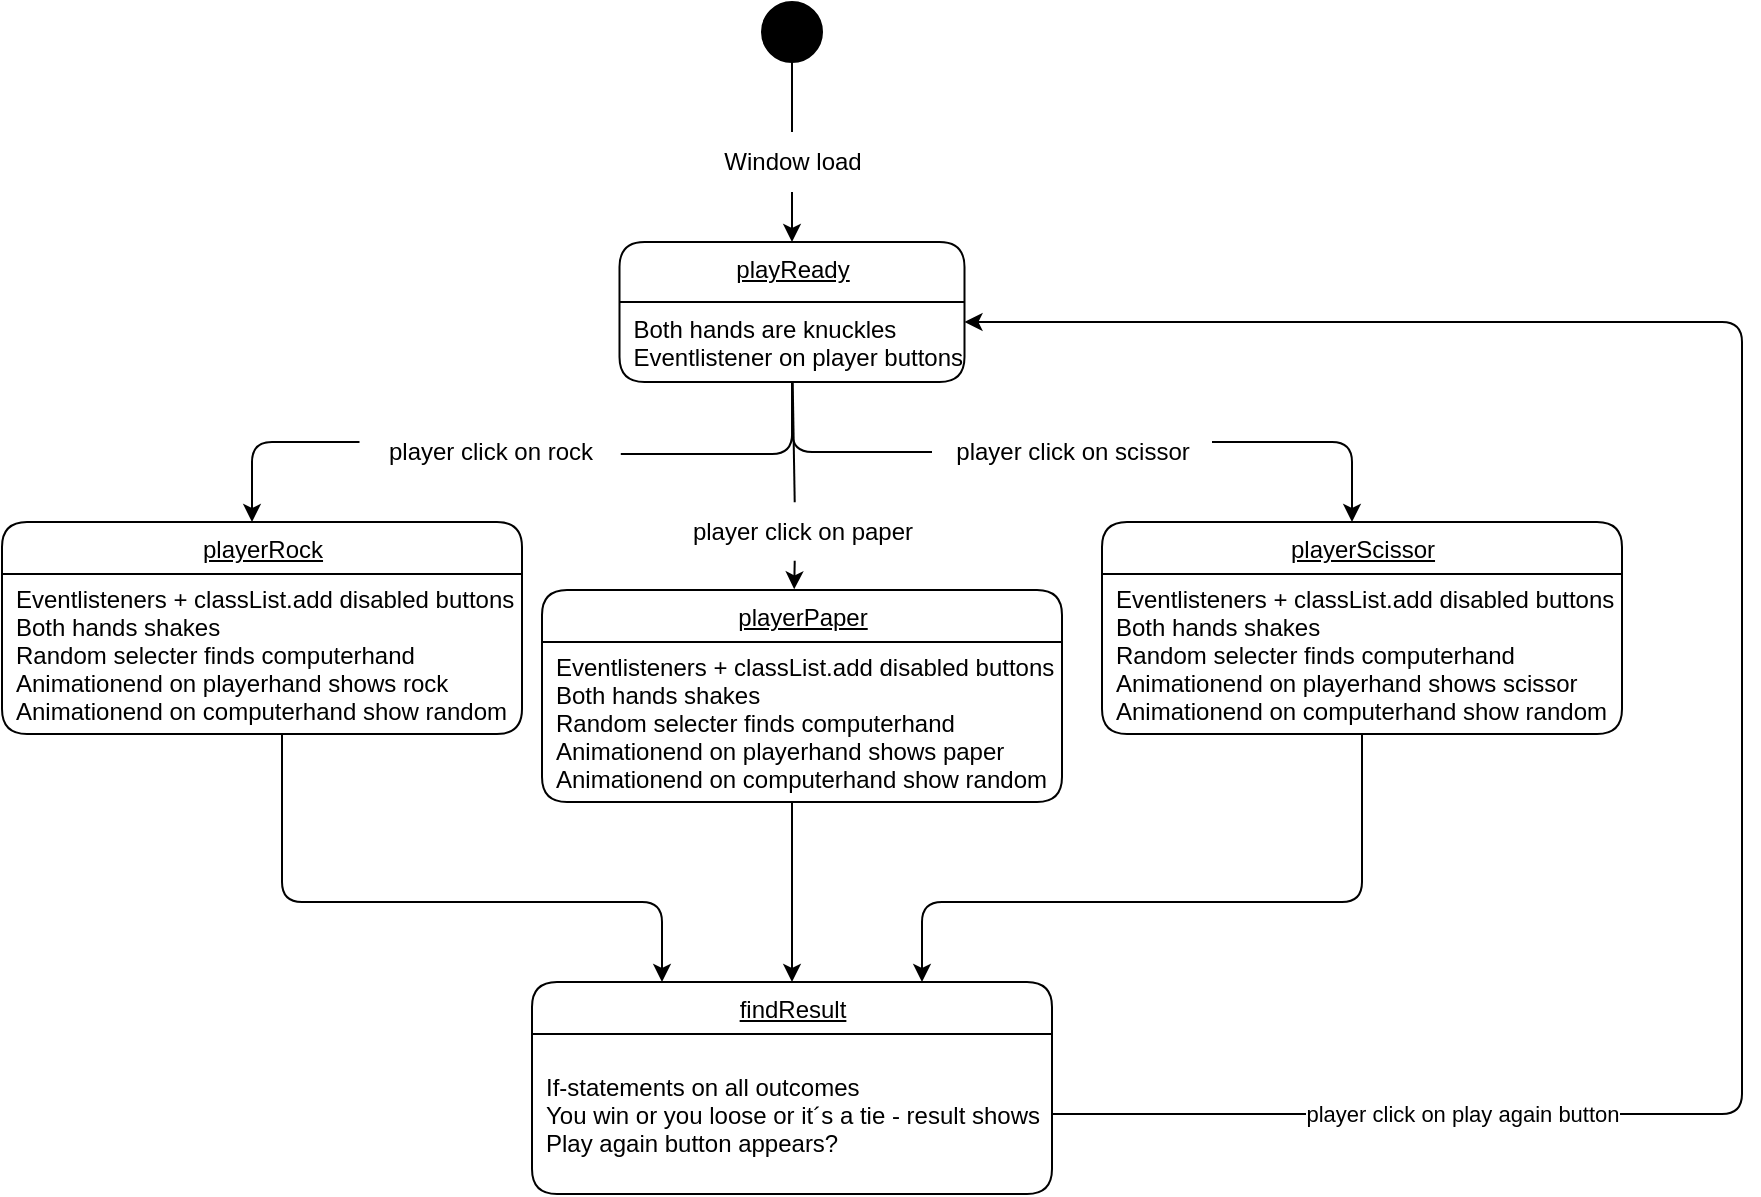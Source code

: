 <mxfile>
    <diagram id="QJRBikAlkRybWL-C_GWq" name="Page-1">
        <mxGraphModel dx="369" dy="691" grid="1" gridSize="10" guides="1" tooltips="1" connect="1" arrows="1" fold="1" page="1" pageScale="1" pageWidth="1169" pageHeight="827" math="0" shadow="0">
            <root>
                <mxCell id="0"/>
                <mxCell id="1" parent="0"/>
                <mxCell id="6" style="edgeStyle=none;html=1;entryX=0.5;entryY=0;entryDx=0;entryDy=0;startArrow=none;" parent="1" source="7" target="3" edge="1">
                    <mxGeometry relative="1" as="geometry"/>
                </mxCell>
                <mxCell id="2" value="" style="ellipse;fillColor=strokeColor;" parent="1" vertex="1">
                    <mxGeometry x="470" y="30" width="30" height="30" as="geometry"/>
                </mxCell>
                <mxCell id="3" value="playReady" style="swimlane;fontStyle=4;align=center;verticalAlign=top;childLayout=stackLayout;horizontal=1;startSize=30;horizontalStack=0;resizeParent=1;resizeParentMax=0;resizeLast=0;collapsible=0;marginBottom=0;html=1;rounded=1;absoluteArcSize=1;arcSize=25;" parent="1" vertex="1">
                    <mxGeometry x="398.75" y="150" width="172.5" height="70" as="geometry"/>
                </mxCell>
                <mxCell id="5" value="Both hands are knuckles&#10;Eventlistener on player buttons" style="fillColor=none;strokeColor=none;align=left;verticalAlign=middle;spacingLeft=5;" parent="3" vertex="1">
                    <mxGeometry y="30" width="172.5" height="40" as="geometry"/>
                </mxCell>
                <mxCell id="8" value="" style="edgeStyle=none;html=1;entryX=0.5;entryY=0;entryDx=0;entryDy=0;endArrow=none;" parent="1" source="2" target="7" edge="1">
                    <mxGeometry relative="1" as="geometry">
                        <mxPoint x="485" y="60" as="sourcePoint"/>
                        <mxPoint x="485" y="150" as="targetPoint"/>
                    </mxGeometry>
                </mxCell>
                <mxCell id="7" value="Window load" style="text;html=1;align=center;verticalAlign=middle;resizable=0;points=[];autosize=1;strokeColor=none;fillColor=none;" parent="1" vertex="1">
                    <mxGeometry x="440" y="95" width="90" height="30" as="geometry"/>
                </mxCell>
                <mxCell id="17" value="playerPaper" style="swimlane;fontStyle=4;align=center;verticalAlign=top;childLayout=stackLayout;horizontal=1;startSize=26;horizontalStack=0;resizeParent=1;resizeParentMax=0;resizeLast=0;collapsible=0;marginBottom=0;html=1;rounded=1;absoluteArcSize=1;arcSize=25;" parent="1" vertex="1">
                    <mxGeometry x="360" y="324" width="260" height="106" as="geometry"/>
                </mxCell>
                <mxCell id="18" value="Eventlisteners + classList.add disabled buttons&#10;Both hands shakes&#10;Random selecter finds computerhand&#10;Animationend on playerhand shows paper&#10;Animationend on computerhand show random" style="fillColor=none;strokeColor=none;align=left;verticalAlign=middle;spacingLeft=5;" parent="17" vertex="1">
                    <mxGeometry y="26" width="260" height="80" as="geometry"/>
                </mxCell>
                <mxCell id="21" style="edgeStyle=none;html=1;startArrow=none;entryX=0.485;entryY=-0.003;entryDx=0;entryDy=0;entryPerimeter=0;exitX=0.472;exitY=0.978;exitDx=0;exitDy=0;exitPerimeter=0;" parent="1" source="24" target="17" edge="1">
                    <mxGeometry relative="1" as="geometry">
                        <Array as="points"/>
                    </mxGeometry>
                </mxCell>
                <mxCell id="22" style="edgeStyle=orthogonalEdgeStyle;html=1;entryX=0.5;entryY=0;entryDx=0;entryDy=0;startArrow=none;" parent="1" source="26" edge="1">
                    <mxGeometry relative="1" as="geometry">
                        <mxPoint x="215" y="290.0" as="targetPoint"/>
                        <Array as="points">
                            <mxPoint x="215" y="250"/>
                        </Array>
                    </mxGeometry>
                </mxCell>
                <mxCell id="23" style="edgeStyle=orthogonalEdgeStyle;html=1;entryX=0.5;entryY=0;entryDx=0;entryDy=0;startArrow=none;" parent="1" source="28" edge="1">
                    <mxGeometry relative="1" as="geometry">
                        <mxPoint x="765" y="290" as="targetPoint"/>
                        <Array as="points">
                            <mxPoint x="765" y="250"/>
                        </Array>
                    </mxGeometry>
                </mxCell>
                <mxCell id="25" value="" style="edgeStyle=none;html=1;entryX=0.472;entryY=0.005;entryDx=0;entryDy=0;entryPerimeter=0;endArrow=none;" parent="1" source="5" target="24" edge="1">
                    <mxGeometry relative="1" as="geometry">
                        <mxPoint x="484.619" y="220" as="sourcePoint"/>
                        <mxPoint x="483.28" y="290.4" as="targetPoint"/>
                    </mxGeometry>
                </mxCell>
                <mxCell id="24" value="player click on paper" style="text;html=1;align=center;verticalAlign=middle;resizable=0;points=[];autosize=1;strokeColor=none;fillColor=none;" parent="1" vertex="1">
                    <mxGeometry x="425" y="280" width="130" height="30" as="geometry"/>
                </mxCell>
                <mxCell id="27" value="" style="edgeStyle=orthogonalEdgeStyle;html=1;entryX=1.005;entryY=0.538;entryDx=0;entryDy=0;endArrow=none;entryPerimeter=0;" parent="1" source="5" target="26" edge="1">
                    <mxGeometry relative="1" as="geometry">
                        <mxPoint x="485.08" y="220" as="sourcePoint"/>
                        <mxPoint x="215" y="290" as="targetPoint"/>
                        <Array as="points">
                            <mxPoint x="485" y="256"/>
                            <mxPoint x="399" y="256"/>
                        </Array>
                    </mxGeometry>
                </mxCell>
                <mxCell id="26" value="player click on rock" style="text;html=1;align=center;verticalAlign=middle;resizable=0;points=[];autosize=1;strokeColor=none;fillColor=none;" parent="1" vertex="1">
                    <mxGeometry x="268.75" y="240" width="130" height="30" as="geometry"/>
                </mxCell>
                <mxCell id="29" value="" style="edgeStyle=orthogonalEdgeStyle;html=1;endArrow=none;" parent="1" source="5" target="28" edge="1">
                    <mxGeometry relative="1" as="geometry">
                        <mxPoint x="485.083" y="220" as="sourcePoint"/>
                        <mxPoint x="765" y="290" as="targetPoint"/>
                        <Array as="points">
                            <mxPoint x="485" y="255"/>
                        </Array>
                    </mxGeometry>
                </mxCell>
                <mxCell id="28" value="player click on scissor" style="text;html=1;align=center;verticalAlign=middle;resizable=0;points=[];autosize=1;strokeColor=none;fillColor=none;" parent="1" vertex="1">
                    <mxGeometry x="555" y="240" width="140" height="30" as="geometry"/>
                </mxCell>
                <mxCell id="30" value="playerRock" style="swimlane;fontStyle=4;align=center;verticalAlign=top;childLayout=stackLayout;horizontal=1;startSize=26;horizontalStack=0;resizeParent=1;resizeParentMax=0;resizeLast=0;collapsible=0;marginBottom=0;html=1;rounded=1;absoluteArcSize=1;arcSize=25;" parent="1" vertex="1">
                    <mxGeometry x="90" y="290" width="260" height="106" as="geometry"/>
                </mxCell>
                <mxCell id="31" value="Eventlisteners + classList.add disabled buttons&#10;Both hands shakes&#10;Random selecter finds computerhand&#10;Animationend on playerhand shows rock&#10;Animationend on computerhand show random" style="fillColor=none;strokeColor=none;align=left;verticalAlign=middle;spacingLeft=5;" parent="30" vertex="1">
                    <mxGeometry y="26" width="260" height="80" as="geometry"/>
                </mxCell>
                <mxCell id="32" value="playerScissor" style="swimlane;fontStyle=4;align=center;verticalAlign=top;childLayout=stackLayout;horizontal=1;startSize=26;horizontalStack=0;resizeParent=1;resizeParentMax=0;resizeLast=0;collapsible=0;marginBottom=0;html=1;rounded=1;absoluteArcSize=1;arcSize=25;" parent="1" vertex="1">
                    <mxGeometry x="640" y="290" width="260" height="106" as="geometry"/>
                </mxCell>
                <mxCell id="33" value="Eventlisteners + classList.add disabled buttons&#10;Both hands shakes&#10;Random selecter finds computerhand&#10;Animationend on playerhand shows scissor&#10;Animationend on computerhand show random" style="fillColor=none;strokeColor=none;align=left;verticalAlign=middle;spacingLeft=5;" parent="32" vertex="1">
                    <mxGeometry y="26" width="260" height="80" as="geometry"/>
                </mxCell>
                <mxCell id="34" value="findResult" style="swimlane;fontStyle=4;align=center;verticalAlign=top;childLayout=stackLayout;horizontal=1;startSize=26;horizontalStack=0;resizeParent=1;resizeParentMax=0;resizeLast=0;collapsible=0;marginBottom=0;html=1;rounded=1;absoluteArcSize=1;arcSize=25;" parent="1" vertex="1">
                    <mxGeometry x="355" y="520" width="260" height="106" as="geometry"/>
                </mxCell>
                <mxCell id="35" value="If-statements on all outcomes&#10;You win or you loose or it´s a tie - result shows&#10;Play again button appears?" style="fillColor=none;strokeColor=none;align=left;verticalAlign=middle;spacingLeft=5;" parent="34" vertex="1">
                    <mxGeometry y="26" width="260" height="80" as="geometry"/>
                </mxCell>
                <mxCell id="36" style="edgeStyle=orthogonalEdgeStyle;html=1;entryX=1;entryY=0.25;entryDx=0;entryDy=0;" parent="1" source="35" target="5" edge="1">
                    <mxGeometry relative="1" as="geometry">
                        <Array as="points">
                            <mxPoint x="960" y="586"/>
                            <mxPoint x="960" y="190"/>
                        </Array>
                    </mxGeometry>
                </mxCell>
                <mxCell id="41" value="player click on play again button" style="edgeLabel;html=1;align=center;verticalAlign=middle;resizable=0;points=[];" parent="36" vertex="1" connectable="0">
                    <mxGeometry x="-0.638" relative="1" as="geometry">
                        <mxPoint as="offset"/>
                    </mxGeometry>
                </mxCell>
                <mxCell id="42" style="edgeStyle=orthogonalEdgeStyle;html=1;entryX=0.25;entryY=0;entryDx=0;entryDy=0;" parent="1" source="31" target="34" edge="1">
                    <mxGeometry relative="1" as="geometry">
                        <Array as="points">
                            <mxPoint x="230" y="480"/>
                            <mxPoint x="420" y="480"/>
                        </Array>
                    </mxGeometry>
                </mxCell>
                <mxCell id="43" style="edgeStyle=orthogonalEdgeStyle;html=1;entryX=0.5;entryY=0;entryDx=0;entryDy=0;" parent="1" source="18" target="34" edge="1">
                    <mxGeometry relative="1" as="geometry">
                        <Array as="points">
                            <mxPoint x="485" y="460"/>
                            <mxPoint x="485" y="460"/>
                        </Array>
                    </mxGeometry>
                </mxCell>
                <mxCell id="44" style="edgeStyle=orthogonalEdgeStyle;html=1;entryX=0.75;entryY=0;entryDx=0;entryDy=0;" parent="1" source="33" target="34" edge="1">
                    <mxGeometry relative="1" as="geometry">
                        <Array as="points">
                            <mxPoint x="770" y="480"/>
                            <mxPoint x="550" y="480"/>
                        </Array>
                    </mxGeometry>
                </mxCell>
            </root>
        </mxGraphModel>
    </diagram>
</mxfile>